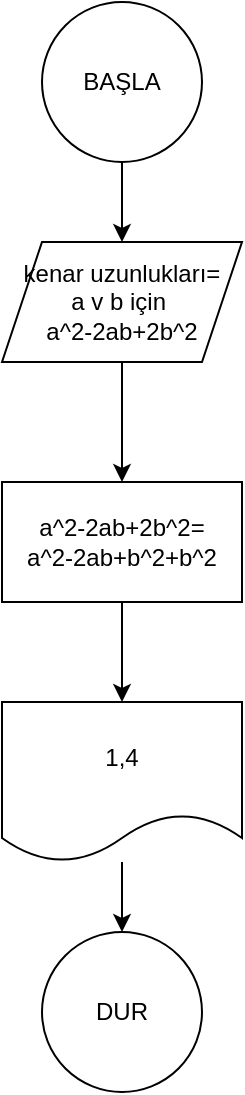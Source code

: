 <mxfile version="15.0.2" type="device"><diagram id="jcfarQgJVlFVaTRfUxBW" name="Page-1"><mxGraphModel dx="1248" dy="677" grid="1" gridSize="10" guides="1" tooltips="1" connect="1" arrows="1" fold="1" page="1" pageScale="1" pageWidth="827" pageHeight="1169" math="0" shadow="0"><root><mxCell id="0"/><mxCell id="1" parent="0"/><mxCell id="Bv-jZeFVinMAxmNOSxZ8-1" value="DUR" style="ellipse;whiteSpace=wrap;html=1;aspect=fixed;" vertex="1" parent="1"><mxGeometry x="360" y="505" width="80" height="80" as="geometry"/></mxCell><mxCell id="Bv-jZeFVinMAxmNOSxZ8-4" value="" style="edgeStyle=orthogonalEdgeStyle;rounded=0;orthogonalLoop=1;jettySize=auto;html=1;" edge="1" parent="1" source="Bv-jZeFVinMAxmNOSxZ8-2" target="Bv-jZeFVinMAxmNOSxZ8-3"><mxGeometry relative="1" as="geometry"/></mxCell><mxCell id="Bv-jZeFVinMAxmNOSxZ8-2" value="BAŞLA" style="ellipse;whiteSpace=wrap;html=1;aspect=fixed;" vertex="1" parent="1"><mxGeometry x="360" y="40" width="80" height="80" as="geometry"/></mxCell><mxCell id="Bv-jZeFVinMAxmNOSxZ8-6" value="" style="edgeStyle=orthogonalEdgeStyle;rounded=0;orthogonalLoop=1;jettySize=auto;html=1;" edge="1" parent="1" source="Bv-jZeFVinMAxmNOSxZ8-3" target="Bv-jZeFVinMAxmNOSxZ8-5"><mxGeometry relative="1" as="geometry"/></mxCell><mxCell id="Bv-jZeFVinMAxmNOSxZ8-3" value="kenar uzunlukları=&lt;br&gt;a v b için&amp;nbsp;&lt;br&gt;a^2-2ab+2b^2" style="shape=parallelogram;perimeter=parallelogramPerimeter;whiteSpace=wrap;html=1;fixedSize=1;" vertex="1" parent="1"><mxGeometry x="340" y="160" width="120" height="60" as="geometry"/></mxCell><mxCell id="Bv-jZeFVinMAxmNOSxZ8-9" value="" style="edgeStyle=orthogonalEdgeStyle;rounded=0;orthogonalLoop=1;jettySize=auto;html=1;" edge="1" parent="1" source="Bv-jZeFVinMAxmNOSxZ8-5" target="Bv-jZeFVinMAxmNOSxZ8-8"><mxGeometry relative="1" as="geometry"/></mxCell><mxCell id="Bv-jZeFVinMAxmNOSxZ8-5" value="a^2-2ab+2b^2=&lt;br&gt;a^2-2ab+b^2+b^2" style="rounded=0;whiteSpace=wrap;html=1;" vertex="1" parent="1"><mxGeometry x="340" y="280" width="120" height="60" as="geometry"/></mxCell><mxCell id="Bv-jZeFVinMAxmNOSxZ8-10" value="" style="edgeStyle=orthogonalEdgeStyle;rounded=0;orthogonalLoop=1;jettySize=auto;html=1;" edge="1" parent="1" source="Bv-jZeFVinMAxmNOSxZ8-8" target="Bv-jZeFVinMAxmNOSxZ8-1"><mxGeometry relative="1" as="geometry"/></mxCell><mxCell id="Bv-jZeFVinMAxmNOSxZ8-8" value="1,4" style="shape=document;whiteSpace=wrap;html=1;boundedLbl=1;" vertex="1" parent="1"><mxGeometry x="340" y="390" width="120" height="80" as="geometry"/></mxCell></root></mxGraphModel></diagram></mxfile>